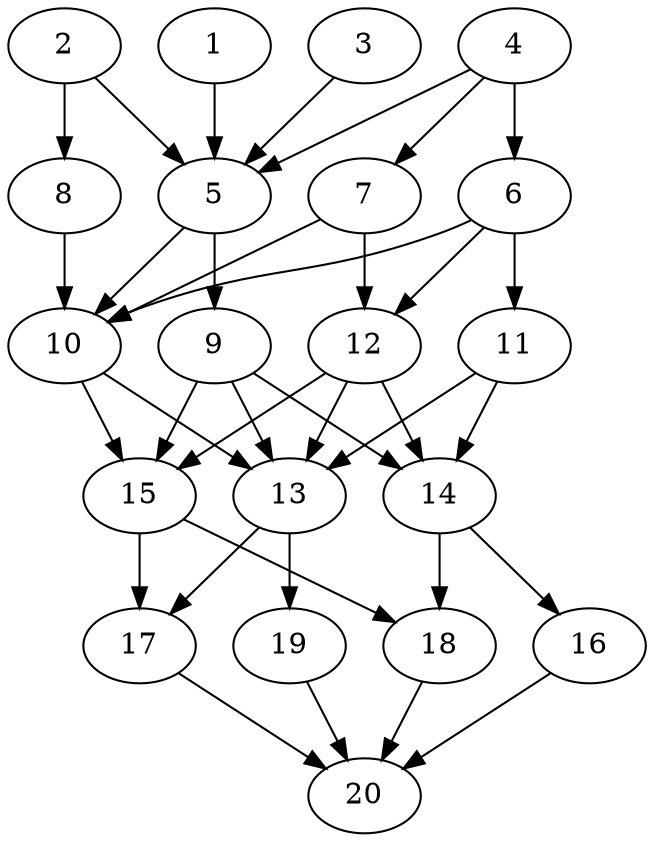 // DAG automatically generated by daggen at Thu Oct  3 13:58:43 2019
// ./daggen --dot -n 20 --ccr 0.3 --fat 0.5 --regular 0.9 --density 0.9 --mindata 5242880 --maxdata 52428800 
digraph G {
  1 [size="98358613", alpha="0.02", expect_size="29507584"] 
  1 -> 5 [size ="29507584"]
  2 [size="138987520", alpha="0.03", expect_size="41696256"] 
  2 -> 5 [size ="41696256"]
  2 -> 8 [size ="41696256"]
  3 [size="61760853", alpha="0.01", expect_size="18528256"] 
  3 -> 5 [size ="18528256"]
  4 [size="26210987", alpha="0.09", expect_size="7863296"] 
  4 -> 5 [size ="7863296"]
  4 -> 6 [size ="7863296"]
  4 -> 7 [size ="7863296"]
  5 [size="86411947", alpha="0.18", expect_size="25923584"] 
  5 -> 9 [size ="25923584"]
  5 -> 10 [size ="25923584"]
  6 [size="167594667", alpha="0.14", expect_size="50278400"] 
  6 -> 10 [size ="50278400"]
  6 -> 11 [size ="50278400"]
  6 -> 12 [size ="50278400"]
  7 [size="42618880", alpha="0.06", expect_size="12785664"] 
  7 -> 10 [size ="12785664"]
  7 -> 12 [size ="12785664"]
  8 [size="81745920", alpha="0.08", expect_size="24523776"] 
  8 -> 10 [size ="24523776"]
  9 [size="111742293", alpha="0.05", expect_size="33522688"] 
  9 -> 13 [size ="33522688"]
  9 -> 14 [size ="33522688"]
  9 -> 15 [size ="33522688"]
  10 [size="67232427", alpha="0.00", expect_size="20169728"] 
  10 -> 13 [size ="20169728"]
  10 -> 15 [size ="20169728"]
  11 [size="131942400", alpha="0.06", expect_size="39582720"] 
  11 -> 13 [size ="39582720"]
  11 -> 14 [size ="39582720"]
  12 [size="145701547", alpha="0.16", expect_size="43710464"] 
  12 -> 13 [size ="43710464"]
  12 -> 14 [size ="43710464"]
  12 -> 15 [size ="43710464"]
  13 [size="168857600", alpha="0.08", expect_size="50657280"] 
  13 -> 17 [size ="50657280"]
  13 -> 19 [size ="50657280"]
  14 [size="18503680", alpha="0.06", expect_size="5551104"] 
  14 -> 16 [size ="5551104"]
  14 -> 18 [size ="5551104"]
  15 [size="87818240", alpha="0.10", expect_size="26345472"] 
  15 -> 17 [size ="26345472"]
  15 -> 18 [size ="26345472"]
  16 [size="70202027", alpha="0.19", expect_size="21060608"] 
  16 -> 20 [size ="21060608"]
  17 [size="22132053", alpha="0.19", expect_size="6639616"] 
  17 -> 20 [size ="6639616"]
  18 [size="70106453", alpha="0.17", expect_size="21031936"] 
  18 -> 20 [size ="21031936"]
  19 [size="134847147", alpha="0.12", expect_size="40454144"] 
  19 -> 20 [size ="40454144"]
  20 [size="170850987", alpha="0.13", expect_size="51255296"] 
}
